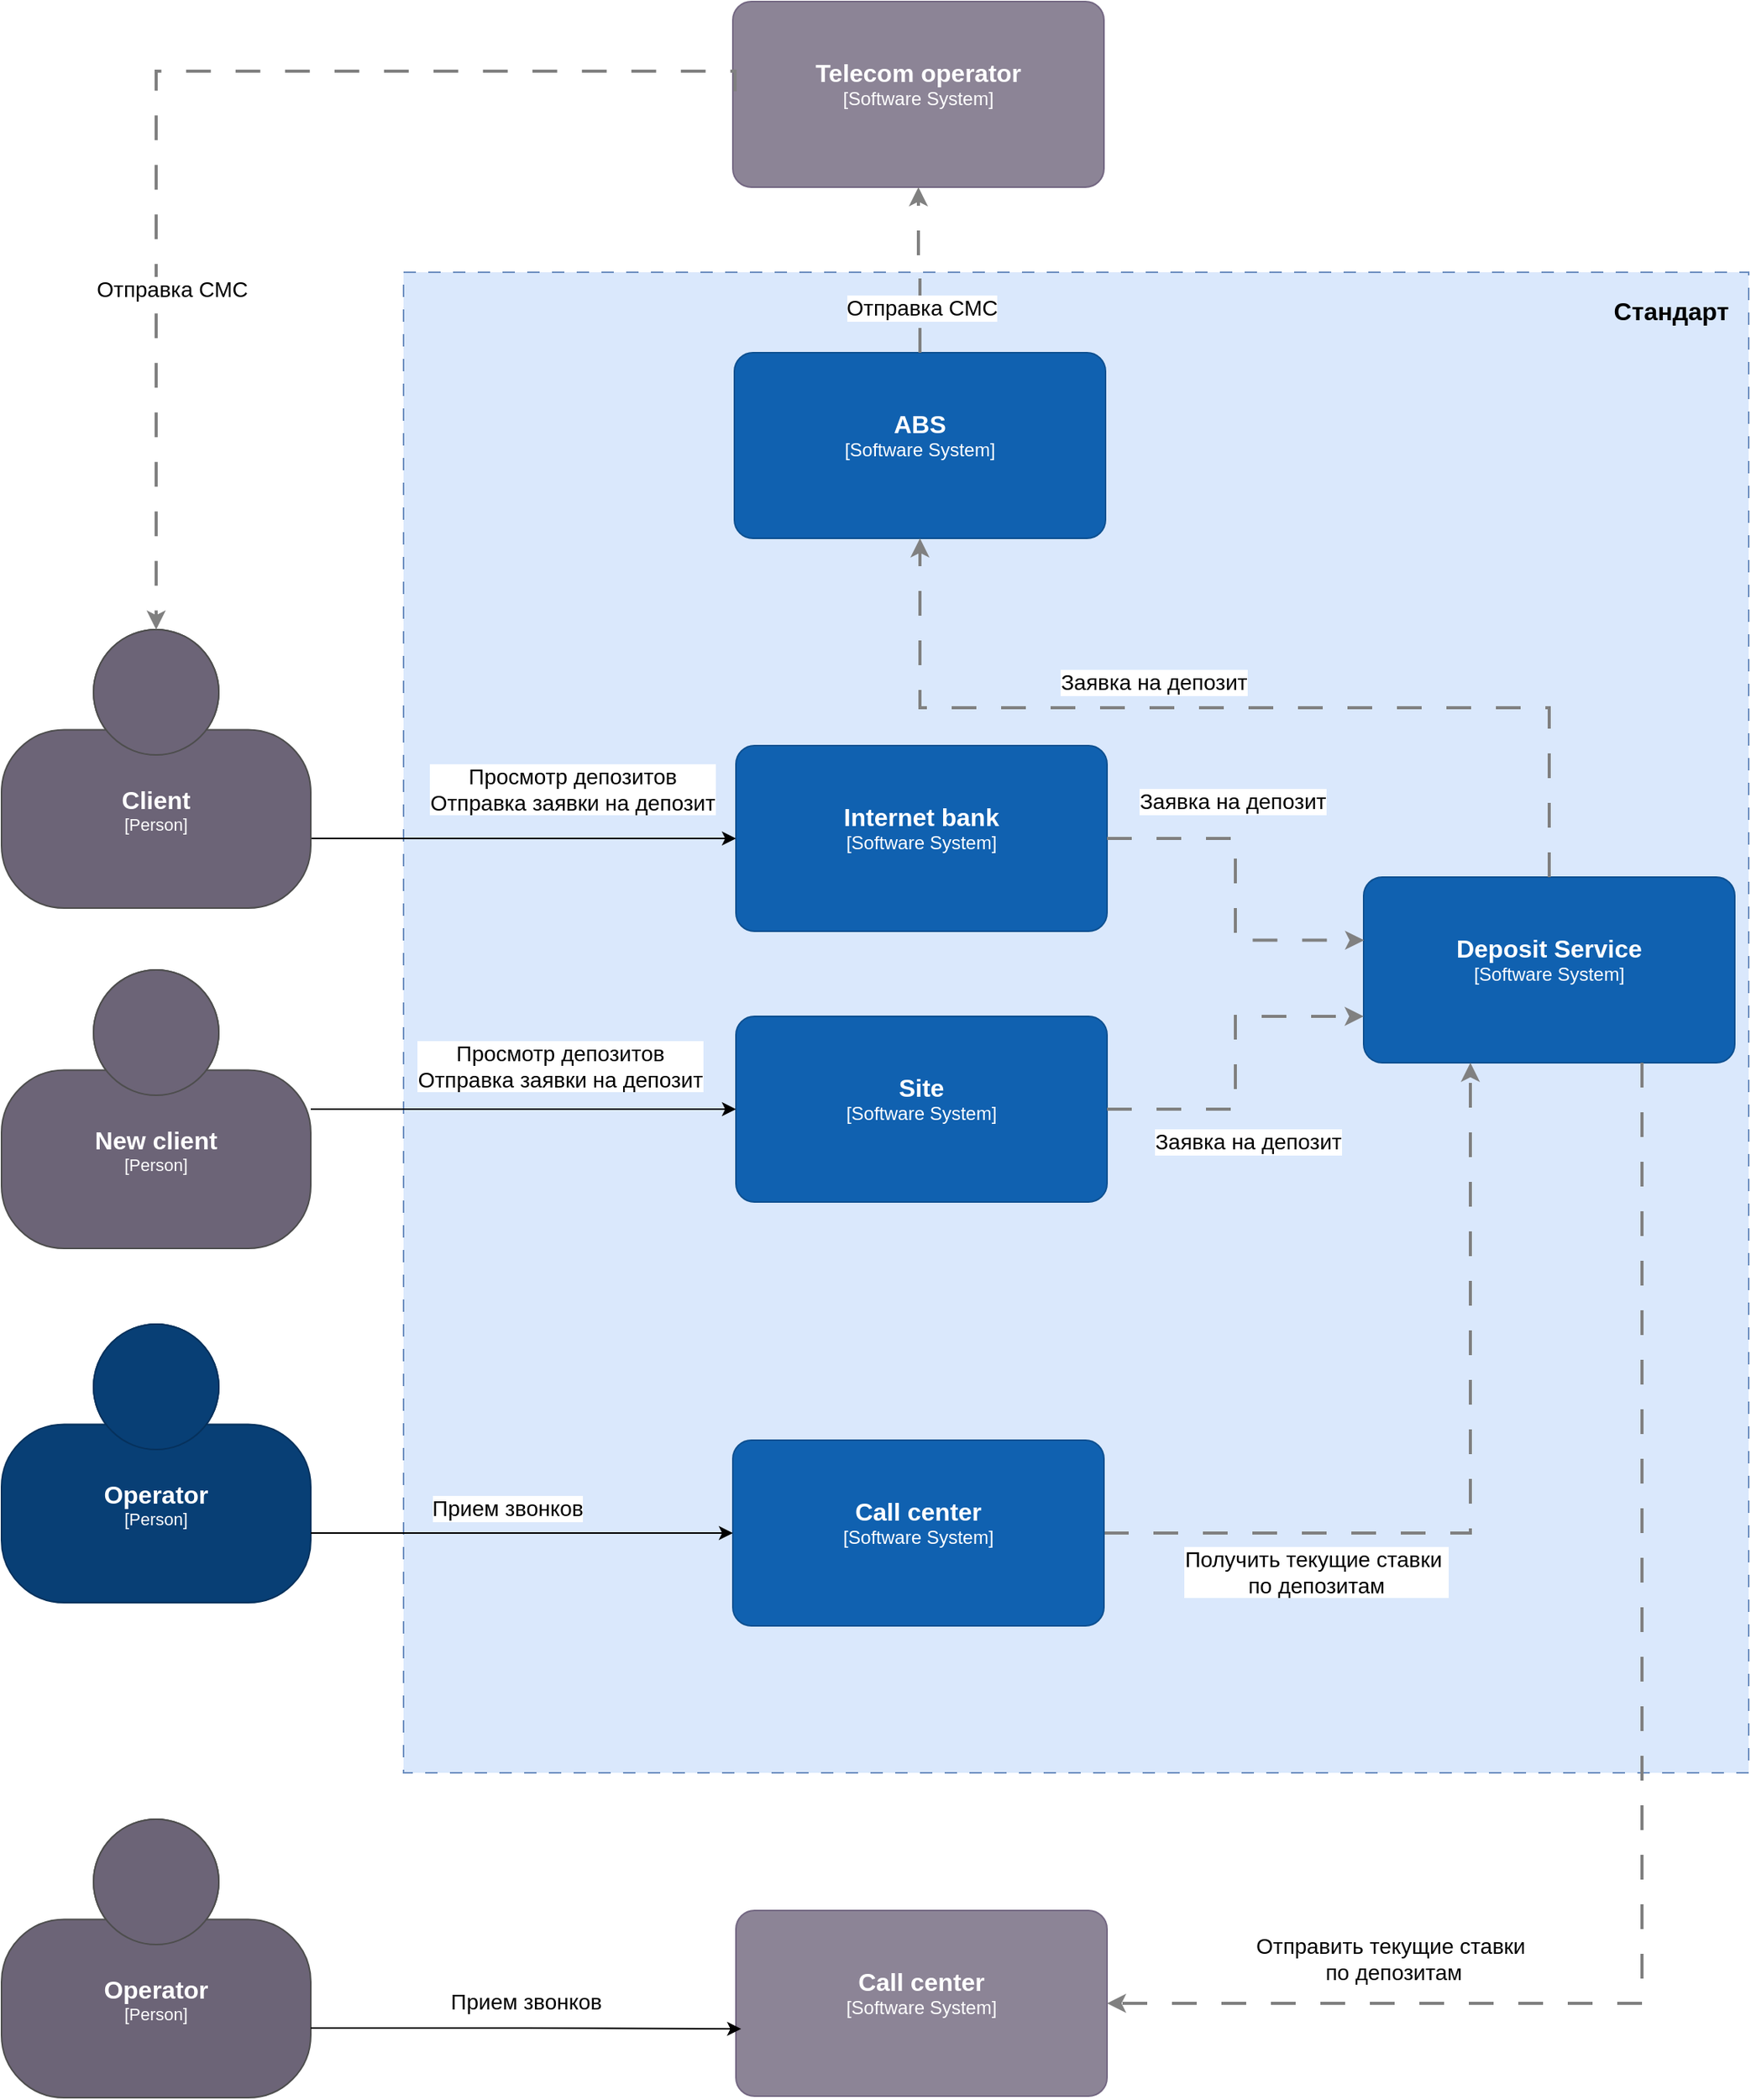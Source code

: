 <mxfile version="26.2.2">
  <diagram name="Страница — 1" id="ZuPGvZtwAR4wR8xBhLt8">
    <mxGraphModel dx="1429" dy="974" grid="1" gridSize="10" guides="1" tooltips="1" connect="1" arrows="1" fold="1" page="1" pageScale="1" pageWidth="1654" pageHeight="1169" math="0" shadow="0">
      <root>
        <mxCell id="0" />
        <mxCell id="1" parent="0" />
        <mxCell id="SCF3WHq6haqzqRKpb7or-4" value="" style="rounded=0;whiteSpace=wrap;html=1;fillColor=#dae8fc;strokeColor=#6c8ebf;fillStyle=solid;dashed=1;dashPattern=8 8;" parent="1" vertex="1">
          <mxGeometry x="280" y="216" width="870" height="970" as="geometry" />
        </mxCell>
        <object placeholders="1" c4Name="ABS" c4Type="Software System" c4Description="" label="&lt;font style=&quot;font-size: 16px&quot;&gt;&lt;b&gt;%c4Name%&lt;/b&gt;&lt;/font&gt;&lt;div&gt;[%c4Type%]&lt;/div&gt;&lt;br&gt;&lt;div&gt;&lt;font style=&quot;font-size: 11px&quot;&gt;&lt;font color=&quot;#cccccc&quot;&gt;%c4Description%&lt;/font&gt;&lt;/div&gt;" id="6K21hE7B_25wVP2OrtQ--2">
          <mxCell style="rounded=1;whiteSpace=wrap;html=1;labelBackgroundColor=none;fillColor=#1061B0;fontColor=#ffffff;align=center;arcSize=10;strokeColor=#0D5091;metaEdit=1;resizable=0;points=[[0.25,0,0],[0.5,0,0],[0.75,0,0],[1,0.25,0],[1,0.5,0],[1,0.75,0],[0.75,1,0],[0.5,1,0],[0.25,1,0],[0,0.75,0],[0,0.5,0],[0,0.25,0]];" parent="1" vertex="1">
            <mxGeometry x="494" y="268" width="240" height="120" as="geometry" />
          </mxCell>
        </object>
        <object placeholders="1" c4Name="Internet bank" c4Type="Software System" c4Description="" label="&lt;font style=&quot;font-size: 16px&quot;&gt;&lt;b&gt;%c4Name%&lt;/b&gt;&lt;/font&gt;&lt;div&gt;[%c4Type%]&lt;/div&gt;&lt;br&gt;&lt;div&gt;&lt;font style=&quot;font-size: 11px&quot;&gt;&lt;font color=&quot;#cccccc&quot;&gt;%c4Description%&lt;/font&gt;&lt;/div&gt;" id="6K21hE7B_25wVP2OrtQ--3">
          <mxCell style="rounded=1;whiteSpace=wrap;html=1;labelBackgroundColor=none;fillColor=#1061B0;fontColor=#ffffff;align=center;arcSize=10;strokeColor=#0D5091;metaEdit=1;resizable=0;points=[[0.25,0,0],[0.5,0,0],[0.75,0,0],[1,0.25,0],[1,0.5,0],[1,0.75,0],[0.75,1,0],[0.5,1,0],[0.25,1,0],[0,0.75,0],[0,0.5,0],[0,0.25,0]];" parent="1" vertex="1">
            <mxGeometry x="495" y="522" width="240" height="120" as="geometry" />
          </mxCell>
        </object>
        <object placeholders="1" c4Name="Deposit Service" c4Type="Software System" c4Description="" label="&lt;font style=&quot;font-size: 16px&quot;&gt;&lt;b&gt;%c4Name%&lt;/b&gt;&lt;/font&gt;&lt;div&gt;[%c4Type%]&lt;/div&gt;&lt;br&gt;&lt;div&gt;&lt;font style=&quot;font-size: 11px&quot;&gt;&lt;font color=&quot;#cccccc&quot;&gt;%c4Description%&lt;/font&gt;&lt;/div&gt;" id="6K21hE7B_25wVP2OrtQ--5">
          <mxCell style="rounded=1;whiteSpace=wrap;html=1;labelBackgroundColor=none;fillColor=#1061B0;fontColor=#ffffff;align=center;arcSize=10;strokeColor=#0D5091;metaEdit=1;resizable=0;points=[[0.25,0,0],[0.5,0,0],[0.75,0,0],[1,0.25,0],[1,0.5,0],[1,0.75,0],[0.75,1,0],[0.5,1,0],[0.25,1,0],[0,0.75,0],[0,0.5,0],[0,0.25,0]];" parent="1" vertex="1">
            <mxGeometry x="901" y="607" width="240" height="120" as="geometry" />
          </mxCell>
        </object>
        <mxCell id="SCF3WHq6haqzqRKpb7or-3" style="edgeStyle=orthogonalEdgeStyle;rounded=0;orthogonalLoop=1;jettySize=auto;html=1;exitX=1;exitY=0.75;exitDx=0;exitDy=0;exitPerimeter=0;" parent="1" source="6K21hE7B_25wVP2OrtQ--6" target="6K21hE7B_25wVP2OrtQ--3" edge="1">
          <mxGeometry relative="1" as="geometry" />
        </mxCell>
        <object placeholders="1" c4Name="Client" c4Type="Person" c4Description="" label="&lt;font style=&quot;font-size: 16px&quot;&gt;&lt;b&gt;%c4Name%&lt;/b&gt;&lt;/font&gt;&lt;div&gt;[%c4Type%]&lt;/div&gt;&lt;br&gt;&lt;div&gt;&lt;font style=&quot;font-size: 11px&quot;&gt;&lt;font color=&quot;#cccccc&quot;&gt;%c4Description%&lt;/font&gt;&lt;/div&gt;" id="6K21hE7B_25wVP2OrtQ--6">
          <mxCell style="html=1;fontSize=11;dashed=0;whiteSpace=wrap;fillColor=#6C6477;strokeColor=#4D4D4D;fontColor=#ffffff;shape=mxgraph.c4.person2;align=center;metaEdit=1;points=[[0.5,0,0],[1,0.5,0],[1,0.75,0],[0.75,1,0],[0.5,1,0],[0.25,1,0],[0,0.75,0],[0,0.5,0]];resizable=0;" parent="1" vertex="1">
            <mxGeometry x="20" y="447" width="200" height="180" as="geometry" />
          </mxCell>
        </object>
        <object placeholders="1" c4Name="Site" c4Type="Software System" c4Description="" label="&lt;font style=&quot;font-size: 16px&quot;&gt;&lt;b&gt;%c4Name%&lt;/b&gt;&lt;/font&gt;&lt;div&gt;[%c4Type%]&lt;/div&gt;&lt;br&gt;&lt;div&gt;&lt;font style=&quot;font-size: 11px&quot;&gt;&lt;font color=&quot;#cccccc&quot;&gt;%c4Description%&lt;/font&gt;&lt;/div&gt;" id="6K21hE7B_25wVP2OrtQ--10">
          <mxCell style="rounded=1;whiteSpace=wrap;html=1;labelBackgroundColor=none;fillColor=#1061B0;fontColor=#ffffff;align=center;arcSize=10;strokeColor=#0D5091;metaEdit=1;resizable=0;points=[[0.25,0,0],[0.5,0,0],[0.75,0,0],[1,0.25,0],[1,0.5,0],[1,0.75,0],[0.75,1,0],[0.5,1,0],[0.25,1,0],[0,0.75,0],[0,0.5,0],[0,0.25,0]];" parent="1" vertex="1">
            <mxGeometry x="495" y="697" width="240" height="120" as="geometry" />
          </mxCell>
        </object>
        <object placeholders="1" c4Name="Telecom operator" c4Type="Software System" c4Description="" label="&lt;font style=&quot;font-size: 16px&quot;&gt;&lt;b&gt;%c4Name%&lt;/b&gt;&lt;/font&gt;&lt;div&gt;[%c4Type%]&lt;/div&gt;&lt;br&gt;&lt;div&gt;&lt;font style=&quot;font-size: 11px&quot;&gt;&lt;font color=&quot;#cccccc&quot;&gt;%c4Description%&lt;/font&gt;&lt;/div&gt;" id="6K21hE7B_25wVP2OrtQ--15">
          <mxCell style="rounded=1;whiteSpace=wrap;html=1;labelBackgroundColor=none;fillColor=#8C8496;fontColor=#ffffff;align=center;arcSize=10;strokeColor=#736782;metaEdit=1;resizable=0;points=[[0.25,0,0],[0.5,0,0],[0.75,0,0],[1,0.25,0],[1,0.5,0],[1,0.75,0],[0.75,1,0],[0.5,1,0],[0.25,1,0],[0,0.75,0],[0,0.5,0],[0,0.25,0]];" parent="1" vertex="1">
            <mxGeometry x="493" y="41" width="240" height="120" as="geometry" />
          </mxCell>
        </object>
        <mxCell id="6K21hE7B_25wVP2OrtQ--16" style="edgeStyle=orthogonalEdgeStyle;rounded=0;orthogonalLoop=1;jettySize=auto;html=1;strokeWidth=2;strokeColor=#808080;dashed=1;dashPattern=8 8;" parent="1" source="6K21hE7B_25wVP2OrtQ--2" target="6K21hE7B_25wVP2OrtQ--15" edge="1">
          <mxGeometry relative="1" as="geometry">
            <mxPoint x="930" y="377" as="targetPoint" />
          </mxGeometry>
        </mxCell>
        <mxCell id="6K21hE7B_25wVP2OrtQ--23" value="Отправка СМС" style="edgeLabel;html=1;align=center;verticalAlign=middle;resizable=0;points=[];fontSize=14;" parent="6K21hE7B_25wVP2OrtQ--16" vertex="1" connectable="0">
          <mxGeometry x="-0.143" y="1" relative="1" as="geometry">
            <mxPoint x="2" y="17" as="offset" />
          </mxGeometry>
        </mxCell>
        <mxCell id="6K21hE7B_25wVP2OrtQ--29" value="Просмотр депозитов&lt;div&gt;Отправка заявки на депозит&lt;/div&gt;" style="edgeLabel;html=1;align=center;verticalAlign=middle;resizable=0;points=[];fontSize=14;" parent="1" vertex="1" connectable="0">
          <mxGeometry x="400.003" y="727" as="geometry">
            <mxPoint x="-19" y="2" as="offset" />
          </mxGeometry>
        </mxCell>
        <mxCell id="6K21hE7B_25wVP2OrtQ--32" value="Стандарт" style="text;html=1;align=center;verticalAlign=middle;whiteSpace=wrap;rounded=0;fontStyle=1;fontSize=16;" parent="1" vertex="1">
          <mxGeometry x="1070" y="226" width="60" height="30" as="geometry" />
        </mxCell>
        <mxCell id="pjNkSmXGuTjZCD84pebg-2" style="edgeStyle=orthogonalEdgeStyle;rounded=0;orthogonalLoop=1;jettySize=auto;html=1;exitX=0.006;exitY=0.483;exitDx=0;exitDy=0;exitPerimeter=0;entryX=0.5;entryY=0;entryDx=0;entryDy=0;entryPerimeter=0;strokeWidth=2;dashed=1;dashPattern=8 8;strokeColor=#808080;" parent="1" source="6K21hE7B_25wVP2OrtQ--15" target="6K21hE7B_25wVP2OrtQ--6" edge="1">
          <mxGeometry relative="1" as="geometry">
            <Array as="points">
              <mxPoint x="494" y="86" />
              <mxPoint x="120" y="86" />
            </Array>
          </mxGeometry>
        </mxCell>
        <mxCell id="pjNkSmXGuTjZCD84pebg-3" value="Отправка СМС" style="edgeLabel;html=1;align=center;verticalAlign=middle;resizable=0;points=[];fontSize=14;" parent="pjNkSmXGuTjZCD84pebg-2" vertex="1" connectable="0">
          <mxGeometry x="-0.111" y="-3" relative="1" as="geometry">
            <mxPoint x="-45" y="144" as="offset" />
          </mxGeometry>
        </mxCell>
        <mxCell id="SCF3WHq6haqzqRKpb7or-2" style="edgeStyle=orthogonalEdgeStyle;rounded=0;orthogonalLoop=1;jettySize=auto;html=1;" parent="1" source="SCF3WHq6haqzqRKpb7or-1" target="6K21hE7B_25wVP2OrtQ--10" edge="1">
          <mxGeometry relative="1" as="geometry" />
        </mxCell>
        <object placeholders="1" c4Name="New client" c4Type="Person" c4Description="" label="&lt;font style=&quot;font-size: 16px&quot;&gt;&lt;b&gt;%c4Name%&lt;/b&gt;&lt;/font&gt;&lt;div&gt;[%c4Type%]&lt;/div&gt;&lt;br&gt;&lt;div&gt;&lt;font style=&quot;font-size: 11px&quot;&gt;&lt;font color=&quot;#cccccc&quot;&gt;%c4Description%&lt;/font&gt;&lt;/div&gt;" id="SCF3WHq6haqzqRKpb7or-1">
          <mxCell style="html=1;fontSize=11;dashed=0;whiteSpace=wrap;fillColor=#6C6477;strokeColor=#4D4D4D;fontColor=#ffffff;shape=mxgraph.c4.person2;align=center;metaEdit=1;points=[[0.5,0,0],[1,0.5,0],[1,0.75,0],[0.75,1,0],[0.5,1,0],[0.25,1,0],[0,0.75,0],[0,0.5,0]];resizable=0;" parent="1" vertex="1">
            <mxGeometry x="20" y="667" width="200" height="180" as="geometry" />
          </mxCell>
        </object>
        <mxCell id="SCF3WHq6haqzqRKpb7or-5" value="Просмотр депозитов&lt;div&gt;Отправка заявки на депозит&lt;/div&gt;" style="edgeLabel;html=1;align=center;verticalAlign=middle;resizable=0;points=[];fontSize=14;" parent="1" vertex="1" connectable="0">
          <mxGeometry x="400.003" y="556" as="geometry">
            <mxPoint x="-11" y="-6" as="offset" />
          </mxGeometry>
        </mxCell>
        <mxCell id="SCF3WHq6haqzqRKpb7or-6" style="edgeStyle=orthogonalEdgeStyle;rounded=0;orthogonalLoop=1;jettySize=auto;html=1;exitX=1;exitY=0.5;exitDx=0;exitDy=0;exitPerimeter=0;entryX=0;entryY=0.75;entryDx=0;entryDy=0;entryPerimeter=0;strokeWidth=2;dashed=1;dashPattern=8 8;strokeColor=#808080;" parent="1" source="6K21hE7B_25wVP2OrtQ--10" target="6K21hE7B_25wVP2OrtQ--5" edge="1">
          <mxGeometry relative="1" as="geometry" />
        </mxCell>
        <mxCell id="SCF3WHq6haqzqRKpb7or-7" style="edgeStyle=orthogonalEdgeStyle;rounded=0;orthogonalLoop=1;jettySize=auto;html=1;exitX=1;exitY=0.5;exitDx=0;exitDy=0;exitPerimeter=0;entryX=0.001;entryY=0.34;entryDx=0;entryDy=0;entryPerimeter=0;strokeWidth=2;strokeColor=#808080;dashed=1;dashPattern=8 8;" parent="1" source="6K21hE7B_25wVP2OrtQ--3" target="6K21hE7B_25wVP2OrtQ--5" edge="1">
          <mxGeometry relative="1" as="geometry" />
        </mxCell>
        <mxCell id="SCF3WHq6haqzqRKpb7or-8" style="edgeStyle=orthogonalEdgeStyle;rounded=0;orthogonalLoop=1;jettySize=auto;html=1;exitX=0.5;exitY=0;exitDx=0;exitDy=0;exitPerimeter=0;entryX=0.5;entryY=1;entryDx=0;entryDy=0;entryPerimeter=0;dashed=1;dashPattern=8 8;strokeColor=#808080;strokeWidth=2;" parent="1" source="6K21hE7B_25wVP2OrtQ--5" target="6K21hE7B_25wVP2OrtQ--2" edge="1">
          <mxGeometry relative="1" as="geometry" />
        </mxCell>
        <mxCell id="SCF3WHq6haqzqRKpb7or-9" value="Заявка на депозит" style="edgeLabel;html=1;align=center;verticalAlign=middle;resizable=0;points=[];fontSize=14;" parent="1" vertex="1" connectable="0">
          <mxGeometry x="800" y="566.003" as="geometry">
            <mxPoint x="16" y="-8" as="offset" />
          </mxGeometry>
        </mxCell>
        <mxCell id="SCF3WHq6haqzqRKpb7or-10" value="Заявка на депозит" style="edgeLabel;html=1;align=center;verticalAlign=middle;resizable=0;points=[];fontSize=14;" parent="1" vertex="1" connectable="0">
          <mxGeometry x="760" y="607.003" as="geometry">
            <mxPoint x="5" y="-126" as="offset" />
          </mxGeometry>
        </mxCell>
        <mxCell id="SCF3WHq6haqzqRKpb7or-11" value="Заявка на депозит" style="edgeLabel;html=1;align=center;verticalAlign=middle;resizable=0;points=[];fontSize=14;" parent="1" vertex="1" connectable="0">
          <mxGeometry x="810" y="786.003" as="geometry">
            <mxPoint x="16" y="-8" as="offset" />
          </mxGeometry>
        </mxCell>
        <object placeholders="1" c4Name="Operator" c4Type="Person" c4Description="" label="&lt;font style=&quot;font-size: 16px&quot;&gt;&lt;b&gt;%c4Name%&lt;/b&gt;&lt;/font&gt;&lt;div&gt;[%c4Type%]&lt;/div&gt;&lt;br&gt;&lt;div&gt;&lt;font style=&quot;font-size: 11px&quot;&gt;&lt;font color=&quot;#cccccc&quot;&gt;%c4Description%&lt;/font&gt;&lt;/div&gt;" id="zsxiTbTpFJ_uAWKQfeJj-1">
          <mxCell style="html=1;fontSize=11;dashed=0;whiteSpace=wrap;fillColor=#083F75;strokeColor=#06315C;fontColor=#ffffff;shape=mxgraph.c4.person2;align=center;metaEdit=1;points=[[0.5,0,0],[1,0.5,0],[1,0.75,0],[0.75,1,0],[0.5,1,0],[0.25,1,0],[0,0.75,0],[0,0.5,0]];resizable=0;" vertex="1" parent="1">
            <mxGeometry x="20" y="896" width="200" height="180" as="geometry" />
          </mxCell>
        </object>
        <mxCell id="zsxiTbTpFJ_uAWKQfeJj-2" value="Прием звонков" style="edgeLabel;html=1;align=center;verticalAlign=middle;resizable=0;points=[];fontSize=14;" vertex="1" connectable="0" parent="1">
          <mxGeometry x="350.003" y="1066" as="geometry">
            <mxPoint x="-3" y="-51" as="offset" />
          </mxGeometry>
        </mxCell>
        <mxCell id="zsxiTbTpFJ_uAWKQfeJj-5" style="edgeStyle=orthogonalEdgeStyle;rounded=0;orthogonalLoop=1;jettySize=auto;html=1;exitX=1;exitY=0.5;exitDx=0;exitDy=0;exitPerimeter=0;dashed=1;dashPattern=8 8;strokeColor=#808080;strokeWidth=2;" edge="1" parent="1" source="zsxiTbTpFJ_uAWKQfeJj-3" target="6K21hE7B_25wVP2OrtQ--5">
          <mxGeometry relative="1" as="geometry">
            <Array as="points">
              <mxPoint x="970" y="1031" />
            </Array>
          </mxGeometry>
        </mxCell>
        <mxCell id="zsxiTbTpFJ_uAWKQfeJj-6" value="Получить текущие ставки&amp;nbsp;&lt;div&gt;по депозитам&lt;/div&gt;" style="edgeLabel;html=1;align=center;verticalAlign=middle;resizable=0;points=[];fontSize=14;" vertex="1" connectable="0" parent="zsxiTbTpFJ_uAWKQfeJj-5">
          <mxGeometry x="-0.349" y="2" relative="1" as="geometry">
            <mxPoint x="-39" y="27" as="offset" />
          </mxGeometry>
        </mxCell>
        <object placeholders="1" c4Name="Call center " c4Type="Software System" c4Description="" label="&lt;font style=&quot;font-size: 16px&quot;&gt;&lt;b&gt;%c4Name%&lt;/b&gt;&lt;/font&gt;&lt;div&gt;[%c4Type%]&lt;/div&gt;&lt;br&gt;&lt;div&gt;&lt;font style=&quot;font-size: 11px&quot;&gt;&lt;font color=&quot;#cccccc&quot;&gt;%c4Description%&lt;/font&gt;&lt;/div&gt;" id="zsxiTbTpFJ_uAWKQfeJj-3">
          <mxCell style="rounded=1;whiteSpace=wrap;html=1;labelBackgroundColor=none;fillColor=#1061B0;fontColor=#ffffff;align=center;arcSize=10;strokeColor=#0D5091;metaEdit=1;resizable=0;points=[[0.25,0,0],[0.5,0,0],[0.75,0,0],[1,0.25,0],[1,0.5,0],[1,0.75,0],[0.75,1,0],[0.5,1,0],[0.25,1,0],[0,0.75,0],[0,0.5,0],[0,0.25,0]];" vertex="1" parent="1">
            <mxGeometry x="493" y="971" width="240" height="120" as="geometry" />
          </mxCell>
        </object>
        <mxCell id="zsxiTbTpFJ_uAWKQfeJj-4" style="edgeStyle=orthogonalEdgeStyle;rounded=0;orthogonalLoop=1;jettySize=auto;html=1;exitX=1;exitY=0.75;exitDx=0;exitDy=0;exitPerimeter=0;entryX=0;entryY=0.5;entryDx=0;entryDy=0;entryPerimeter=0;" edge="1" parent="1" source="zsxiTbTpFJ_uAWKQfeJj-1" target="zsxiTbTpFJ_uAWKQfeJj-3">
          <mxGeometry relative="1" as="geometry" />
        </mxCell>
        <object placeholders="1" c4Name="Call center" c4Type="Software System" c4Description="" label="&lt;font style=&quot;font-size: 16px&quot;&gt;&lt;b&gt;%c4Name%&lt;/b&gt;&lt;/font&gt;&lt;div&gt;[%c4Type%]&lt;/div&gt;&lt;br&gt;&lt;div&gt;&lt;font style=&quot;font-size: 11px&quot;&gt;&lt;font color=&quot;#cccccc&quot;&gt;%c4Description%&lt;/font&gt;&lt;/div&gt;" id="zsxiTbTpFJ_uAWKQfeJj-7">
          <mxCell style="rounded=1;whiteSpace=wrap;html=1;labelBackgroundColor=none;fillColor=#8C8496;fontColor=#ffffff;align=center;arcSize=10;strokeColor=#736782;metaEdit=1;resizable=0;points=[[0.25,0,0],[0.5,0,0],[0.75,0,0],[1,0.25,0],[1,0.5,0],[1,0.75,0],[0.75,1,0],[0.5,1,0],[0.25,1,0],[0,0.75,0],[0,0.5,0],[0,0.25,0]];" vertex="1" parent="1">
            <mxGeometry x="495" y="1275" width="240" height="120" as="geometry" />
          </mxCell>
        </object>
        <object placeholders="1" c4Name="Operator" c4Type="Person" c4Description="" label="&lt;font style=&quot;font-size: 16px&quot;&gt;&lt;b&gt;%c4Name%&lt;/b&gt;&lt;/font&gt;&lt;div&gt;[%c4Type%]&lt;/div&gt;&lt;br&gt;&lt;div&gt;&lt;font style=&quot;font-size: 11px&quot;&gt;&lt;font color=&quot;#cccccc&quot;&gt;%c4Description%&lt;/font&gt;&lt;/div&gt;" id="zsxiTbTpFJ_uAWKQfeJj-8">
          <mxCell style="html=1;fontSize=11;dashed=0;whiteSpace=wrap;fillColor=#6C6477;strokeColor=#4D4D4D;fontColor=#ffffff;shape=mxgraph.c4.person2;align=center;metaEdit=1;points=[[0.5,0,0],[1,0.5,0],[1,0.75,0],[0.75,1,0],[0.5,1,0],[0.25,1,0],[0,0.75,0],[0,0.5,0]];resizable=0;" vertex="1" parent="1">
            <mxGeometry x="20" y="1216" width="200" height="180" as="geometry" />
          </mxCell>
        </object>
        <mxCell id="zsxiTbTpFJ_uAWKQfeJj-9" style="edgeStyle=orthogonalEdgeStyle;rounded=0;orthogonalLoop=1;jettySize=auto;html=1;exitX=1;exitY=0.75;exitDx=0;exitDy=0;exitPerimeter=0;entryX=0.014;entryY=0.638;entryDx=0;entryDy=0;entryPerimeter=0;" edge="1" parent="1" source="zsxiTbTpFJ_uAWKQfeJj-8" target="zsxiTbTpFJ_uAWKQfeJj-7">
          <mxGeometry relative="1" as="geometry" />
        </mxCell>
        <mxCell id="zsxiTbTpFJ_uAWKQfeJj-10" value="Прием звонков" style="edgeLabel;html=1;align=center;verticalAlign=middle;resizable=0;points=[];fontSize=14;" vertex="1" connectable="0" parent="1">
          <mxGeometry x="410.003" y="1156" as="geometry">
            <mxPoint x="-51" y="178" as="offset" />
          </mxGeometry>
        </mxCell>
        <mxCell id="zsxiTbTpFJ_uAWKQfeJj-11" style="edgeStyle=orthogonalEdgeStyle;rounded=0;orthogonalLoop=1;jettySize=auto;html=1;exitX=0.75;exitY=1;exitDx=0;exitDy=0;exitPerimeter=0;entryX=1;entryY=0.5;entryDx=0;entryDy=0;entryPerimeter=0;dashed=1;dashPattern=8 8;strokeColor=#808080;strokeWidth=2;" edge="1" parent="1" source="6K21hE7B_25wVP2OrtQ--5" target="zsxiTbTpFJ_uAWKQfeJj-7">
          <mxGeometry relative="1" as="geometry" />
        </mxCell>
        <mxCell id="zsxiTbTpFJ_uAWKQfeJj-12" value="Отправить текущие ставки&amp;nbsp;&lt;div&gt;по депозитам&lt;/div&gt;" style="edgeLabel;html=1;align=center;verticalAlign=middle;resizable=0;points=[];fontSize=14;" vertex="1" connectable="0" parent="1">
          <mxGeometry x="920.001" y="1306.004" as="geometry" />
        </mxCell>
      </root>
    </mxGraphModel>
  </diagram>
</mxfile>
